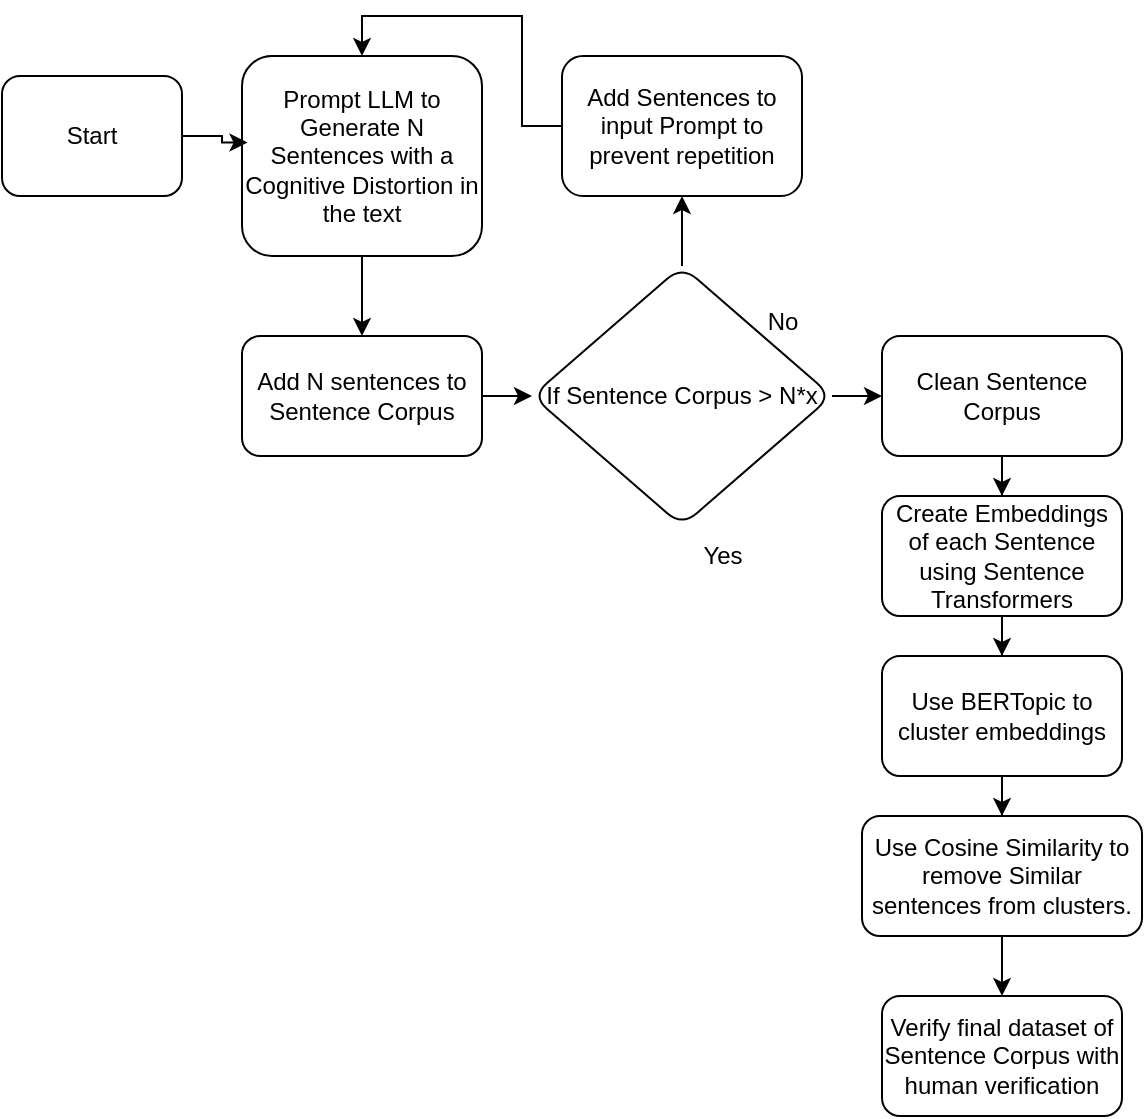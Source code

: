<mxfile version="24.3.1" type="device">
  <diagram name="Page-1" id="GigK-Gdr3kwYmBsGaX3G">
    <mxGraphModel dx="1628" dy="877" grid="1" gridSize="10" guides="1" tooltips="1" connect="1" arrows="1" fold="1" page="1" pageScale="1" pageWidth="850" pageHeight="1100" math="0" shadow="0">
      <root>
        <mxCell id="0" />
        <mxCell id="1" parent="0" />
        <mxCell id="NZbn-G5UG1afDBGGb_qp-4" value="" style="edgeStyle=orthogonalEdgeStyle;rounded=0;orthogonalLoop=1;jettySize=auto;html=1;" edge="1" parent="1" source="NZbn-G5UG1afDBGGb_qp-1" target="NZbn-G5UG1afDBGGb_qp-2">
          <mxGeometry relative="1" as="geometry" />
        </mxCell>
        <mxCell id="NZbn-G5UG1afDBGGb_qp-1" value="Prompt LLM to Generate N Sentences with a Cognitive Distortion in the text" style="rounded=1;whiteSpace=wrap;html=1;" vertex="1" parent="1">
          <mxGeometry x="310" y="200" width="120" height="100" as="geometry" />
        </mxCell>
        <mxCell id="NZbn-G5UG1afDBGGb_qp-14" value="" style="edgeStyle=orthogonalEdgeStyle;rounded=0;orthogonalLoop=1;jettySize=auto;html=1;" edge="1" parent="1" source="NZbn-G5UG1afDBGGb_qp-2" target="NZbn-G5UG1afDBGGb_qp-13">
          <mxGeometry relative="1" as="geometry" />
        </mxCell>
        <mxCell id="NZbn-G5UG1afDBGGb_qp-2" value="Add N sentences to Sentence Corpus" style="rounded=1;whiteSpace=wrap;html=1;" vertex="1" parent="1">
          <mxGeometry x="310" y="340" width="120" height="60" as="geometry" />
        </mxCell>
        <mxCell id="NZbn-G5UG1afDBGGb_qp-12" style="edgeStyle=orthogonalEdgeStyle;rounded=0;orthogonalLoop=1;jettySize=auto;html=1;entryX=0.5;entryY=0;entryDx=0;entryDy=0;" edge="1" parent="1" source="NZbn-G5UG1afDBGGb_qp-5" target="NZbn-G5UG1afDBGGb_qp-1">
          <mxGeometry relative="1" as="geometry" />
        </mxCell>
        <mxCell id="NZbn-G5UG1afDBGGb_qp-5" value="Add Sentences to input Prompt to prevent repetition" style="whiteSpace=wrap;html=1;rounded=1;" vertex="1" parent="1">
          <mxGeometry x="470" y="200" width="120" height="70" as="geometry" />
        </mxCell>
        <mxCell id="NZbn-G5UG1afDBGGb_qp-15" style="edgeStyle=orthogonalEdgeStyle;rounded=0;orthogonalLoop=1;jettySize=auto;html=1;entryX=0.5;entryY=1;entryDx=0;entryDy=0;" edge="1" parent="1" source="NZbn-G5UG1afDBGGb_qp-13" target="NZbn-G5UG1afDBGGb_qp-5">
          <mxGeometry relative="1" as="geometry" />
        </mxCell>
        <mxCell id="NZbn-G5UG1afDBGGb_qp-18" value="" style="edgeStyle=orthogonalEdgeStyle;rounded=0;orthogonalLoop=1;jettySize=auto;html=1;" edge="1" parent="1" source="NZbn-G5UG1afDBGGb_qp-13" target="NZbn-G5UG1afDBGGb_qp-17">
          <mxGeometry relative="1" as="geometry" />
        </mxCell>
        <mxCell id="NZbn-G5UG1afDBGGb_qp-13" value="If Sentence Corpus &amp;gt; N*x" style="rhombus;whiteSpace=wrap;html=1;rounded=1;" vertex="1" parent="1">
          <mxGeometry x="455" y="305" width="150" height="130" as="geometry" />
        </mxCell>
        <mxCell id="NZbn-G5UG1afDBGGb_qp-16" value="No" style="text;html=1;align=center;verticalAlign=middle;resizable=0;points=[];autosize=1;strokeColor=none;fillColor=none;" vertex="1" parent="1">
          <mxGeometry x="560" y="318" width="40" height="30" as="geometry" />
        </mxCell>
        <mxCell id="NZbn-G5UG1afDBGGb_qp-32" value="" style="edgeStyle=orthogonalEdgeStyle;rounded=0;orthogonalLoop=1;jettySize=auto;html=1;" edge="1" parent="1" source="NZbn-G5UG1afDBGGb_qp-17" target="NZbn-G5UG1afDBGGb_qp-31">
          <mxGeometry relative="1" as="geometry" />
        </mxCell>
        <mxCell id="NZbn-G5UG1afDBGGb_qp-17" value="Clean Sentence Corpus" style="whiteSpace=wrap;html=1;rounded=1;" vertex="1" parent="1">
          <mxGeometry x="630" y="340" width="120" height="60" as="geometry" />
        </mxCell>
        <mxCell id="NZbn-G5UG1afDBGGb_qp-20" value="Yes" style="text;html=1;align=center;verticalAlign=middle;resizable=0;points=[];autosize=1;strokeColor=none;fillColor=none;" vertex="1" parent="1">
          <mxGeometry x="530" y="435" width="40" height="30" as="geometry" />
        </mxCell>
        <mxCell id="NZbn-G5UG1afDBGGb_qp-21" value="Start" style="rounded=1;whiteSpace=wrap;html=1;" vertex="1" parent="1">
          <mxGeometry x="190" y="210" width="90" height="60" as="geometry" />
        </mxCell>
        <mxCell id="NZbn-G5UG1afDBGGb_qp-22" style="edgeStyle=orthogonalEdgeStyle;rounded=0;orthogonalLoop=1;jettySize=auto;html=1;entryX=0.023;entryY=0.433;entryDx=0;entryDy=0;entryPerimeter=0;" edge="1" parent="1" source="NZbn-G5UG1afDBGGb_qp-21" target="NZbn-G5UG1afDBGGb_qp-1">
          <mxGeometry relative="1" as="geometry" />
        </mxCell>
        <mxCell id="NZbn-G5UG1afDBGGb_qp-27" value="" style="edgeStyle=orthogonalEdgeStyle;rounded=0;orthogonalLoop=1;jettySize=auto;html=1;" edge="1" parent="1" source="NZbn-G5UG1afDBGGb_qp-24" target="NZbn-G5UG1afDBGGb_qp-26">
          <mxGeometry relative="1" as="geometry" />
        </mxCell>
        <mxCell id="NZbn-G5UG1afDBGGb_qp-24" value="Use BERTopic to cluster embeddings" style="whiteSpace=wrap;html=1;rounded=1;" vertex="1" parent="1">
          <mxGeometry x="630" y="500" width="120" height="60" as="geometry" />
        </mxCell>
        <mxCell id="NZbn-G5UG1afDBGGb_qp-35" value="" style="edgeStyle=orthogonalEdgeStyle;rounded=0;orthogonalLoop=1;jettySize=auto;html=1;" edge="1" parent="1" source="NZbn-G5UG1afDBGGb_qp-26" target="NZbn-G5UG1afDBGGb_qp-34">
          <mxGeometry relative="1" as="geometry" />
        </mxCell>
        <mxCell id="NZbn-G5UG1afDBGGb_qp-26" value="Use Cosine Similarity to remove Similar sentences from clusters." style="whiteSpace=wrap;html=1;rounded=1;" vertex="1" parent="1">
          <mxGeometry x="620" y="580" width="140" height="60" as="geometry" />
        </mxCell>
        <mxCell id="NZbn-G5UG1afDBGGb_qp-33" value="" style="edgeStyle=orthogonalEdgeStyle;rounded=0;orthogonalLoop=1;jettySize=auto;html=1;" edge="1" parent="1" source="NZbn-G5UG1afDBGGb_qp-31" target="NZbn-G5UG1afDBGGb_qp-24">
          <mxGeometry relative="1" as="geometry" />
        </mxCell>
        <mxCell id="NZbn-G5UG1afDBGGb_qp-31" value="Create Embeddings of each Sentence using Sentence Transformers" style="rounded=1;whiteSpace=wrap;html=1;" vertex="1" parent="1">
          <mxGeometry x="630" y="420" width="120" height="60" as="geometry" />
        </mxCell>
        <mxCell id="NZbn-G5UG1afDBGGb_qp-34" value="Verify final dataset of Sentence Corpus with human verification" style="whiteSpace=wrap;html=1;rounded=1;" vertex="1" parent="1">
          <mxGeometry x="630" y="670" width="120" height="60" as="geometry" />
        </mxCell>
      </root>
    </mxGraphModel>
  </diagram>
</mxfile>
